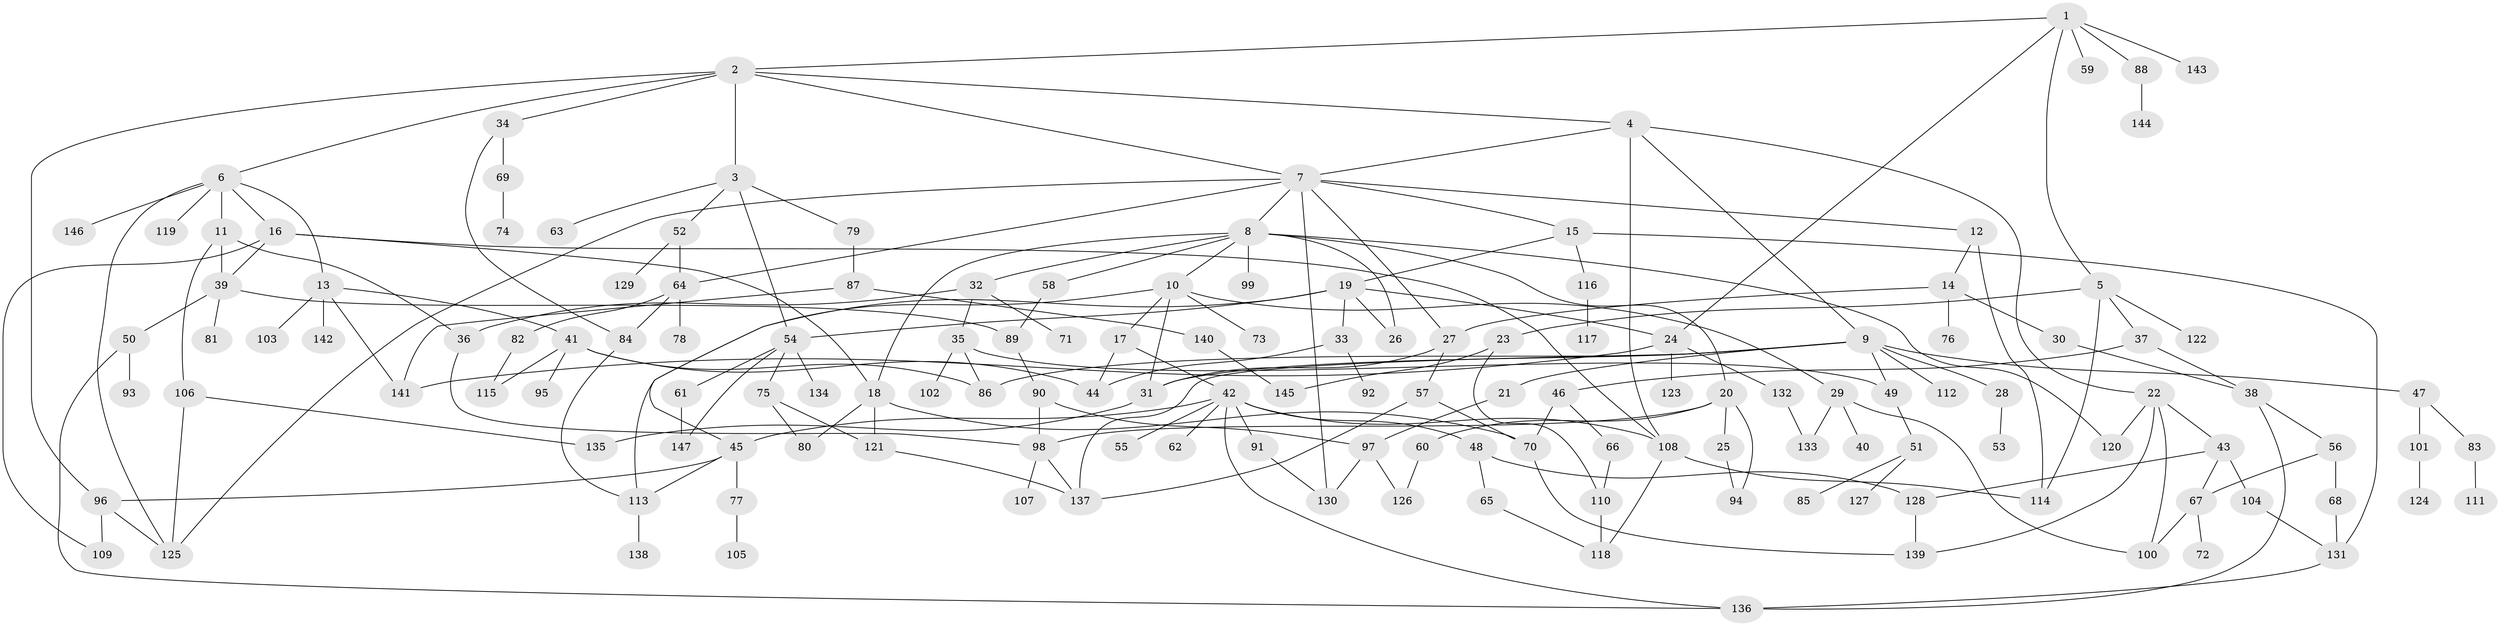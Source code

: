 // coarse degree distribution, {5: 0.11764705882352941, 8: 0.0196078431372549, 6: 0.058823529411764705, 7: 0.049019607843137254, 10: 0.0196078431372549, 9: 0.00980392156862745, 4: 0.14705882352941177, 2: 0.16666666666666666, 1: 0.3137254901960784, 3: 0.09803921568627451}
// Generated by graph-tools (version 1.1) at 2025/51/02/27/25 19:51:39]
// undirected, 147 vertices, 213 edges
graph export_dot {
graph [start="1"]
  node [color=gray90,style=filled];
  1;
  2;
  3;
  4;
  5;
  6;
  7;
  8;
  9;
  10;
  11;
  12;
  13;
  14;
  15;
  16;
  17;
  18;
  19;
  20;
  21;
  22;
  23;
  24;
  25;
  26;
  27;
  28;
  29;
  30;
  31;
  32;
  33;
  34;
  35;
  36;
  37;
  38;
  39;
  40;
  41;
  42;
  43;
  44;
  45;
  46;
  47;
  48;
  49;
  50;
  51;
  52;
  53;
  54;
  55;
  56;
  57;
  58;
  59;
  60;
  61;
  62;
  63;
  64;
  65;
  66;
  67;
  68;
  69;
  70;
  71;
  72;
  73;
  74;
  75;
  76;
  77;
  78;
  79;
  80;
  81;
  82;
  83;
  84;
  85;
  86;
  87;
  88;
  89;
  90;
  91;
  92;
  93;
  94;
  95;
  96;
  97;
  98;
  99;
  100;
  101;
  102;
  103;
  104;
  105;
  106;
  107;
  108;
  109;
  110;
  111;
  112;
  113;
  114;
  115;
  116;
  117;
  118;
  119;
  120;
  121;
  122;
  123;
  124;
  125;
  126;
  127;
  128;
  129;
  130;
  131;
  132;
  133;
  134;
  135;
  136;
  137;
  138;
  139;
  140;
  141;
  142;
  143;
  144;
  145;
  146;
  147;
  1 -- 2;
  1 -- 5;
  1 -- 24;
  1 -- 59;
  1 -- 88;
  1 -- 143;
  2 -- 3;
  2 -- 4;
  2 -- 6;
  2 -- 34;
  2 -- 96;
  2 -- 7;
  3 -- 52;
  3 -- 63;
  3 -- 79;
  3 -- 54;
  4 -- 7;
  4 -- 9;
  4 -- 22;
  4 -- 108;
  5 -- 23;
  5 -- 37;
  5 -- 114;
  5 -- 122;
  6 -- 11;
  6 -- 13;
  6 -- 16;
  6 -- 119;
  6 -- 146;
  6 -- 125;
  7 -- 8;
  7 -- 12;
  7 -- 15;
  7 -- 64;
  7 -- 125;
  7 -- 27;
  7 -- 130;
  8 -- 10;
  8 -- 20;
  8 -- 26;
  8 -- 32;
  8 -- 58;
  8 -- 99;
  8 -- 120;
  8 -- 18;
  9 -- 21;
  9 -- 28;
  9 -- 47;
  9 -- 49;
  9 -- 112;
  9 -- 31;
  9 -- 86;
  9 -- 137;
  10 -- 17;
  10 -- 29;
  10 -- 45;
  10 -- 73;
  10 -- 31;
  11 -- 106;
  11 -- 39;
  11 -- 36;
  12 -- 14;
  12 -- 114;
  13 -- 41;
  13 -- 103;
  13 -- 141;
  13 -- 142;
  14 -- 27;
  14 -- 30;
  14 -- 76;
  15 -- 19;
  15 -- 116;
  15 -- 131;
  16 -- 18;
  16 -- 39;
  16 -- 109;
  16 -- 108;
  17 -- 42;
  17 -- 44;
  18 -- 121;
  18 -- 80;
  18 -- 70;
  19 -- 33;
  19 -- 54;
  19 -- 24;
  19 -- 113;
  19 -- 26;
  20 -- 25;
  20 -- 60;
  20 -- 94;
  20 -- 98;
  21 -- 97;
  22 -- 43;
  22 -- 100;
  22 -- 139;
  22 -- 120;
  23 -- 110;
  23 -- 145;
  24 -- 123;
  24 -- 132;
  24 -- 141;
  25 -- 94;
  27 -- 31;
  27 -- 57;
  28 -- 53;
  29 -- 40;
  29 -- 133;
  29 -- 100;
  30 -- 38;
  31 -- 135;
  32 -- 35;
  32 -- 36;
  32 -- 71;
  33 -- 92;
  33 -- 44;
  34 -- 69;
  34 -- 84;
  35 -- 86;
  35 -- 102;
  35 -- 49;
  36 -- 98;
  37 -- 46;
  37 -- 38;
  38 -- 56;
  38 -- 136;
  39 -- 50;
  39 -- 81;
  39 -- 89;
  41 -- 44;
  41 -- 95;
  41 -- 115;
  41 -- 86;
  42 -- 48;
  42 -- 55;
  42 -- 62;
  42 -- 91;
  42 -- 108;
  42 -- 136;
  42 -- 45;
  43 -- 104;
  43 -- 128;
  43 -- 67;
  45 -- 77;
  45 -- 113;
  45 -- 96;
  46 -- 66;
  46 -- 70;
  47 -- 83;
  47 -- 101;
  48 -- 65;
  48 -- 128;
  49 -- 51;
  50 -- 93;
  50 -- 136;
  51 -- 85;
  51 -- 127;
  52 -- 129;
  52 -- 64;
  54 -- 61;
  54 -- 75;
  54 -- 134;
  54 -- 147;
  56 -- 67;
  56 -- 68;
  57 -- 137;
  57 -- 70;
  58 -- 89;
  60 -- 126;
  61 -- 147;
  64 -- 78;
  64 -- 82;
  64 -- 84;
  65 -- 118;
  66 -- 110;
  67 -- 72;
  67 -- 100;
  68 -- 131;
  69 -- 74;
  70 -- 139;
  75 -- 80;
  75 -- 121;
  77 -- 105;
  79 -- 87;
  82 -- 115;
  83 -- 111;
  84 -- 113;
  87 -- 140;
  87 -- 141;
  88 -- 144;
  89 -- 90;
  90 -- 97;
  90 -- 98;
  91 -- 130;
  96 -- 125;
  96 -- 109;
  97 -- 126;
  97 -- 130;
  98 -- 107;
  98 -- 137;
  101 -- 124;
  104 -- 131;
  106 -- 135;
  106 -- 125;
  108 -- 118;
  108 -- 114;
  110 -- 118;
  113 -- 138;
  116 -- 117;
  121 -- 137;
  128 -- 139;
  131 -- 136;
  132 -- 133;
  140 -- 145;
}
